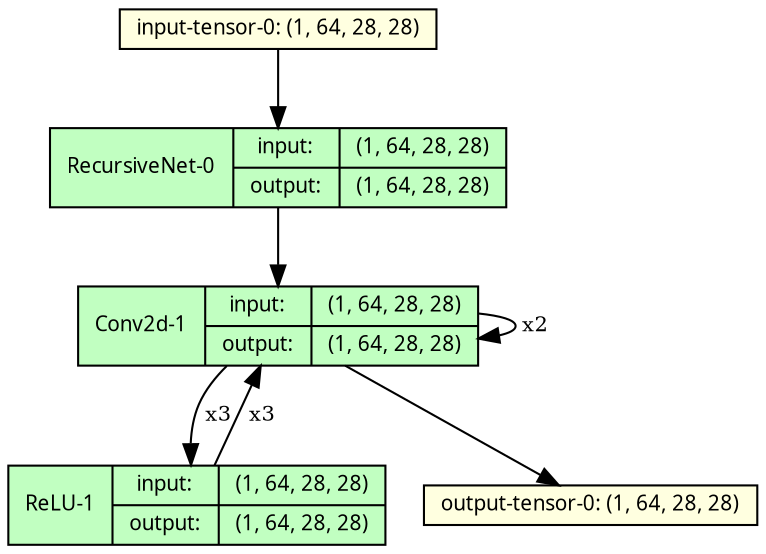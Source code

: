 strict digraph RecursiveNet {
	graph [ordering=in size="12.0,12.0"]
	node [align=left fontname="Linux libertine" fontsize=10 height=0.2 ranksep=0.1 shape=record style=filled]
	edge [fontsize=10]
	0 [label="input-tensor-0: (1, 64, 28, 28)" fillcolor=lightyellow]
	1 [label="RecursiveNet
-0|{input:|output:}|{(1, 64, 28, 28)|(1, 64, 28, 28)}" fillcolor=darkseagreen1]
	2 [label="Conv2d
-1|{input:|output:}|{(1, 64, 28, 28)|(1, 64, 28, 28)}" fillcolor=darkseagreen1]
	3 [label="ReLU
-1|{input:|output:}|{(1, 64, 28, 28)|(1, 64, 28, 28)}" fillcolor=darkseagreen1]
	2 [label="Conv2d
-1|{input:|output:}|{(1, 64, 28, 28)|(1, 64, 28, 28)}" fillcolor=darkseagreen1]
	2 [label="Conv2d
-1|{input:|output:}|{(1, 64, 28, 28)|(1, 64, 28, 28)}" fillcolor=darkseagreen1]
	3 [label="ReLU
-1|{input:|output:}|{(1, 64, 28, 28)|(1, 64, 28, 28)}" fillcolor=darkseagreen1]
	2 [label="Conv2d
-1|{input:|output:}|{(1, 64, 28, 28)|(1, 64, 28, 28)}" fillcolor=darkseagreen1]
	2 [label="Conv2d
-1|{input:|output:}|{(1, 64, 28, 28)|(1, 64, 28, 28)}" fillcolor=darkseagreen1]
	3 [label="ReLU
-1|{input:|output:}|{(1, 64, 28, 28)|(1, 64, 28, 28)}" fillcolor=darkseagreen1]
	2 [label="Conv2d
-1|{input:|output:}|{(1, 64, 28, 28)|(1, 64, 28, 28)}" fillcolor=darkseagreen1]
	4 [label="output-tensor-0: (1, 64, 28, 28)" fillcolor=lightyellow]
	0 -> 1
	1 -> 2
	2 -> 3
	3 -> 2
	2 -> 2
	2 -> 3 [label=" x2"]
	3 -> 2 [label=" x2"]
	2 -> 2 [label=" x2"]
	2 -> 3 [label=" x3"]
	3 -> 2 [label=" x3"]
	2 -> 4
}
